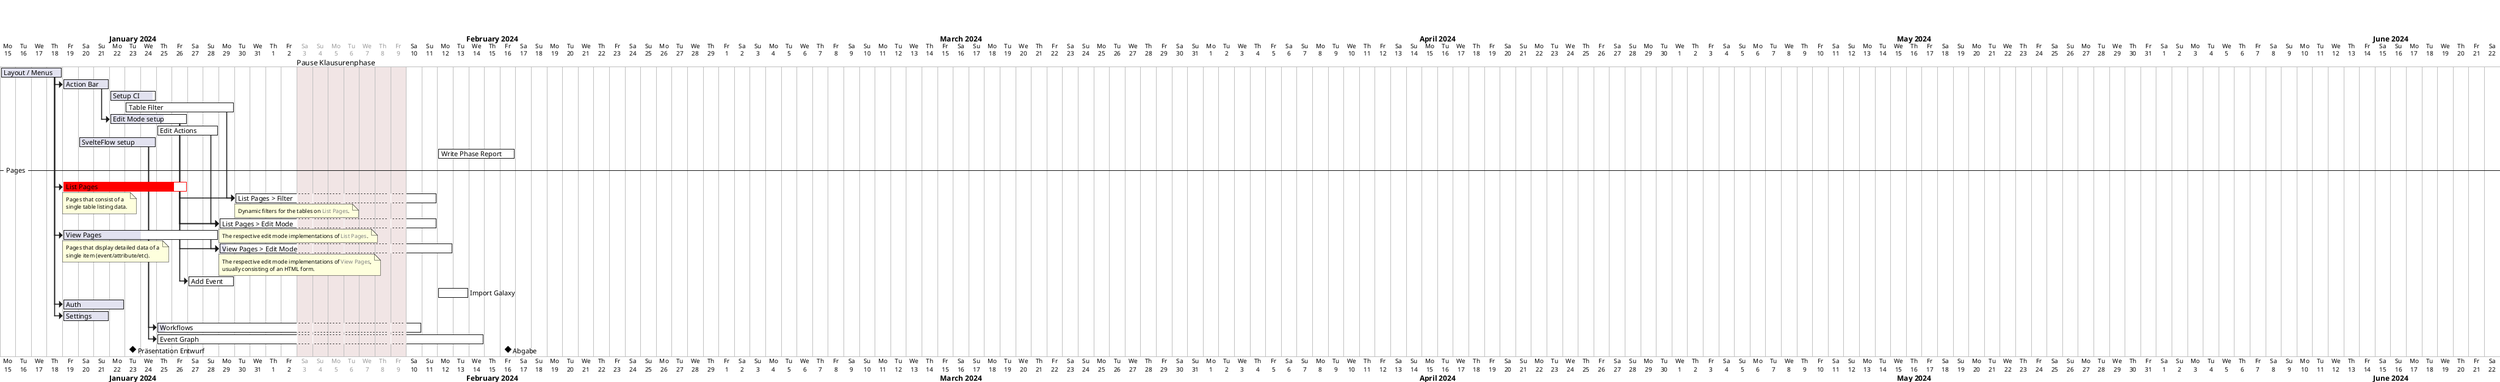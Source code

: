 @startgantt implementation_plan
printscale daily zoom 1.6

header Modern MISP Frontend
title Implementierungsphase

today is colored in lightblue

[Layout / Menus] requires 4 days
[Action Bar] requires 3 days
[Setup CI] requires 3 days and is 95% complete
[Table Filter] requires 7 days and is 0% complete
[Edit Mode setup] requires 5 days and is 70% complete
[Edit Actions] requires 4 days and is 0% complete
[SvelteFlow setup] requires 5 days and is 100% complete
[Write Phase Report] requires 5 days and is 0% complete
-- Pages --
[List Pages] requires 8 days and is 90% complete and is colored in red
note bottom
    Pages that consist of a
    single table listing data.
end note
[List Pages > Filter] requires 6 days and is 0% complete
note bottom
    Dynamic filters for the tables on <color:gray>List Pages</color>.
end note
[List Pages > Edit Mode] requires 7 days and is 0% complete
note bottom
    The respective edit mode implementations of <color:gray>List Pages</color>.
end note
[View Pages] requires 10 days and is 50% complete
note bottom
    Pages that display detailed data of a
    single item (event/attribute/etc).
end note
[View Pages > Edit Mode] requires 8 days and is 5% complete
note bottom
    The respective edit mode implementations of <color:gray>View Pages</color>,
    usually consisting of an HTML form.
end note
[Add Event] requires 3 days and is 0% complete
[Import Galaxy] requires 2 days and is 0% complete
[Auth] requires 4 days
[Settings] requires 3 days
[Workflows] requires 10 days and is 5% complete
[Event Graph] requires 14 days and is 0% complete

Project starts 2024-01-15
[Layout / Menus] starts at D+0
[Layout / Menus] -> [Action Bar]
[Layout / Menus] -> [List Pages]
[Layout / Menus] -> [View Pages]
[Layout / Menus] -> [Auth]
[Layout / Menus] -> [Settings]
[Präsentation Entwurf] happens at 2024-01-23
[Table Filter] starts 2024-01-23
[Setup CI] ends 2024-01-24
[Edit Actions] starts 2024-01-25
[SvelteFlow setup] ends 2024-01-24
[Action Bar] -> [Edit Mode setup]
[Edit Mode setup] -> [Add Event]
[Table Filter] -> [List Pages > Filter]
[List Pages] -> [List Pages > Filter]
[List Pages] -> [List Pages > Edit Mode]
[Edit Mode setup] -> [List Pages > Edit Mode]
[Edit Actions] -> [List Pages > Edit Mode]
[Edit Mode setup] -> [View Pages > Edit Mode]
[View Pages] -> [View Pages > Edit Mode]
[SvelteFlow setup] -> [Workflows]
[SvelteFlow setup] -> [Event Graph]
2024-02-03 to 2024-02-09 is closed and are named [Pause Klausurenphase]
[Import Galaxy] ends 2024-02-13
[Write Phase Report] ends at 2024-02-16
[Abgabe] happens at 2024-02-16


' [List Pages > Filter] displays on same row as [List Pages]
[Präsentation Entwurf] displays on same row as [Abgabe]
@endgantt
